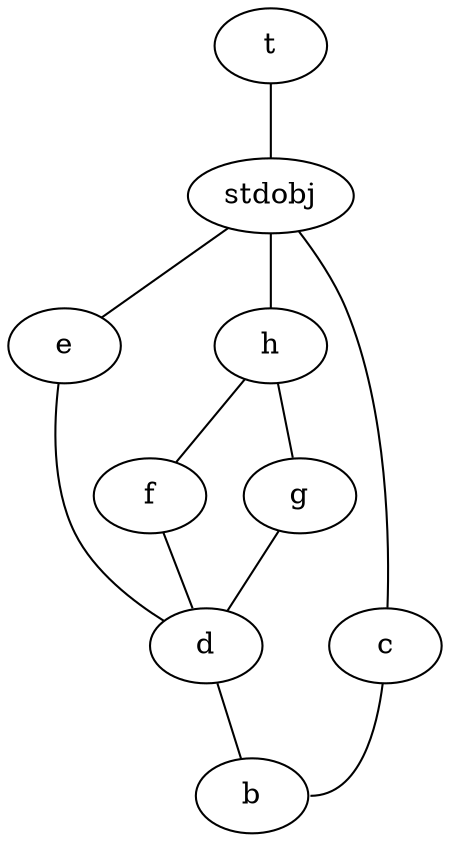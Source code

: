 # ANSI Common Lisp: exercise 11.3 (b)

# Made with http:

# (b)
graph Gb {#  edge [len=&3]
  t -- stdobj
  stdobj -- { c e h }
  e -- d
  d -- b
  c -- b:e
  h -- {f g}
  f -- d
  g -- d
}

